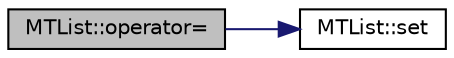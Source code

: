 digraph "MTList::operator="
{
 // LATEX_PDF_SIZE
  edge [fontname="Helvetica",fontsize="10",labelfontname="Helvetica",labelfontsize="10"];
  node [fontname="Helvetica",fontsize="10",shape=record];
  rankdir="LR";
  Node1 [label="MTList::operator=",height=0.2,width=0.4,color="black", fillcolor="grey75", style="filled", fontcolor="black",tooltip=" "];
  Node1 -> Node2 [color="midnightblue",fontsize="10",style="solid",fontname="Helvetica"];
  Node2 [label="MTList::set",height=0.2,width=0.4,color="black", fillcolor="white", style="filled",URL="$class_m_t_list.html#a11b58a511b2824635893a3b2bdab5107",tooltip=" "];
}
